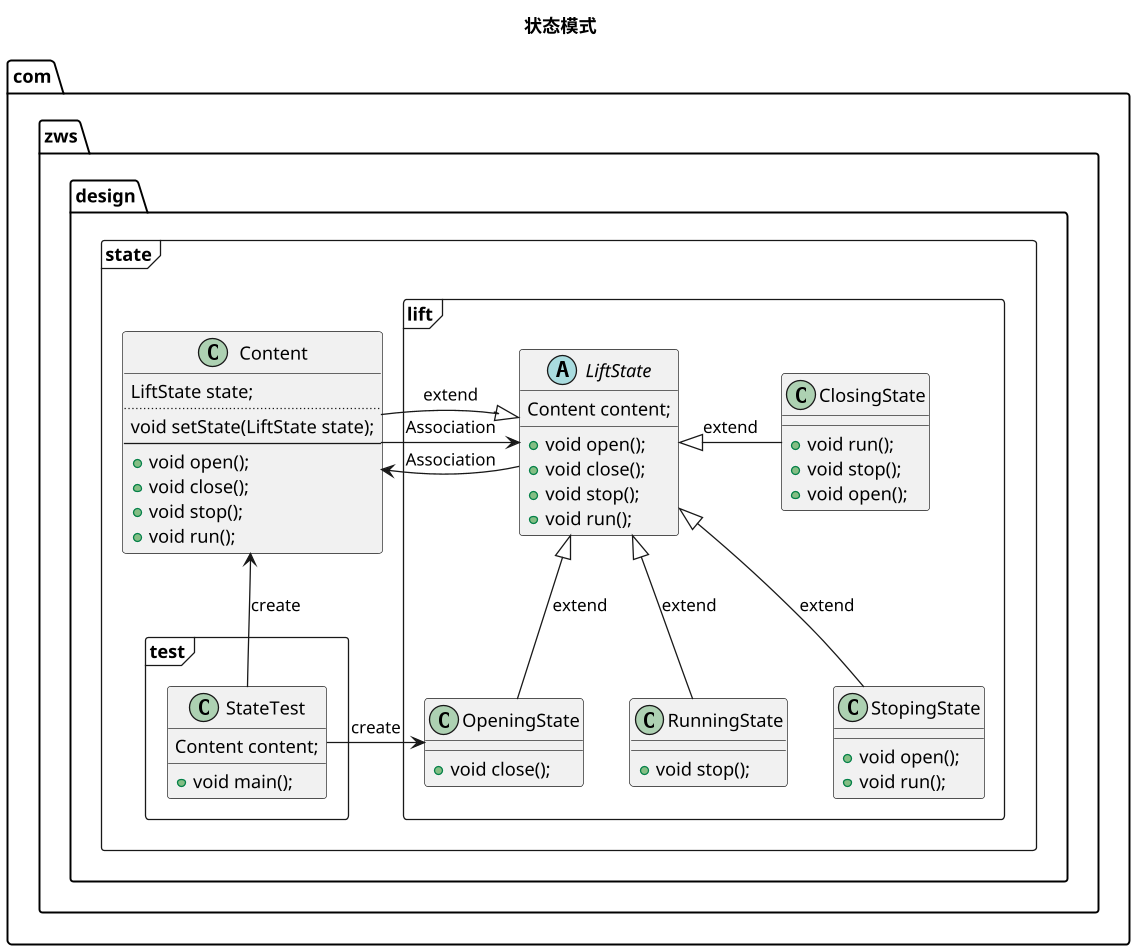 @startuml

title 状态模式
scale 1.3

package com.zws.design.state.lift <<Frame>>{
    abstract class LiftState{
        Content content;
        + void open();
        + void close();
        + void stop();
        + void run();
    }

    class OpeningState{
        + void close();
    }

    class RunningState{
        + void stop();
    }

    class StopingState{
        + void open();
        + void run();
    }

    class ClosingState{
        + void run();
        + void stop();
        + void open();
    }
}

package com.zws.design.state <<Frame>>{
     class Content{
             LiftState state;
             ..
             void setState(LiftState state);
             --
             + void open();
             + void close();
             + void stop();
             + void run();
         }
 }

 package com.zws.design.state.test <<Frame>>{
     class StateTest{
        Content content;
        + void main();
     }
 }
    Content -|> LiftState: extend
    Content -> LiftState: Association
    LiftState -> Content: Association
    OpeningState -up-|> LiftState: extend
    RunningState -up-|> LiftState: extend
    StopingState -up-|> LiftState: extend
    ClosingState -left-|> LiftState: extend
    StateTest-up-> Content: create
    StateTest-right-> OpeningState: create
@enduml